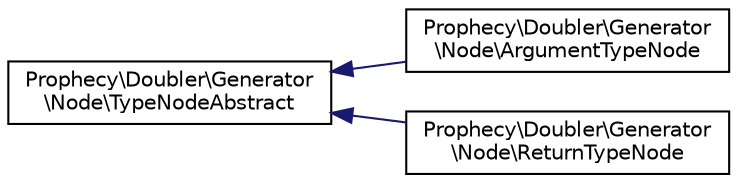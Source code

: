 digraph "Graphical Class Hierarchy"
{
  edge [fontname="Helvetica",fontsize="10",labelfontname="Helvetica",labelfontsize="10"];
  node [fontname="Helvetica",fontsize="10",shape=record];
  rankdir="LR";
  Node0 [label="Prophecy\\Doubler\\Generator\l\\Node\\TypeNodeAbstract",height=0.2,width=0.4,color="black", fillcolor="white", style="filled",URL="$classProphecy_1_1Doubler_1_1Generator_1_1Node_1_1TypeNodeAbstract.html"];
  Node0 -> Node1 [dir="back",color="midnightblue",fontsize="10",style="solid",fontname="Helvetica"];
  Node1 [label="Prophecy\\Doubler\\Generator\l\\Node\\ArgumentTypeNode",height=0.2,width=0.4,color="black", fillcolor="white", style="filled",URL="$classProphecy_1_1Doubler_1_1Generator_1_1Node_1_1ArgumentTypeNode.html"];
  Node0 -> Node2 [dir="back",color="midnightblue",fontsize="10",style="solid",fontname="Helvetica"];
  Node2 [label="Prophecy\\Doubler\\Generator\l\\Node\\ReturnTypeNode",height=0.2,width=0.4,color="black", fillcolor="white", style="filled",URL="$classProphecy_1_1Doubler_1_1Generator_1_1Node_1_1ReturnTypeNode.html"];
}
